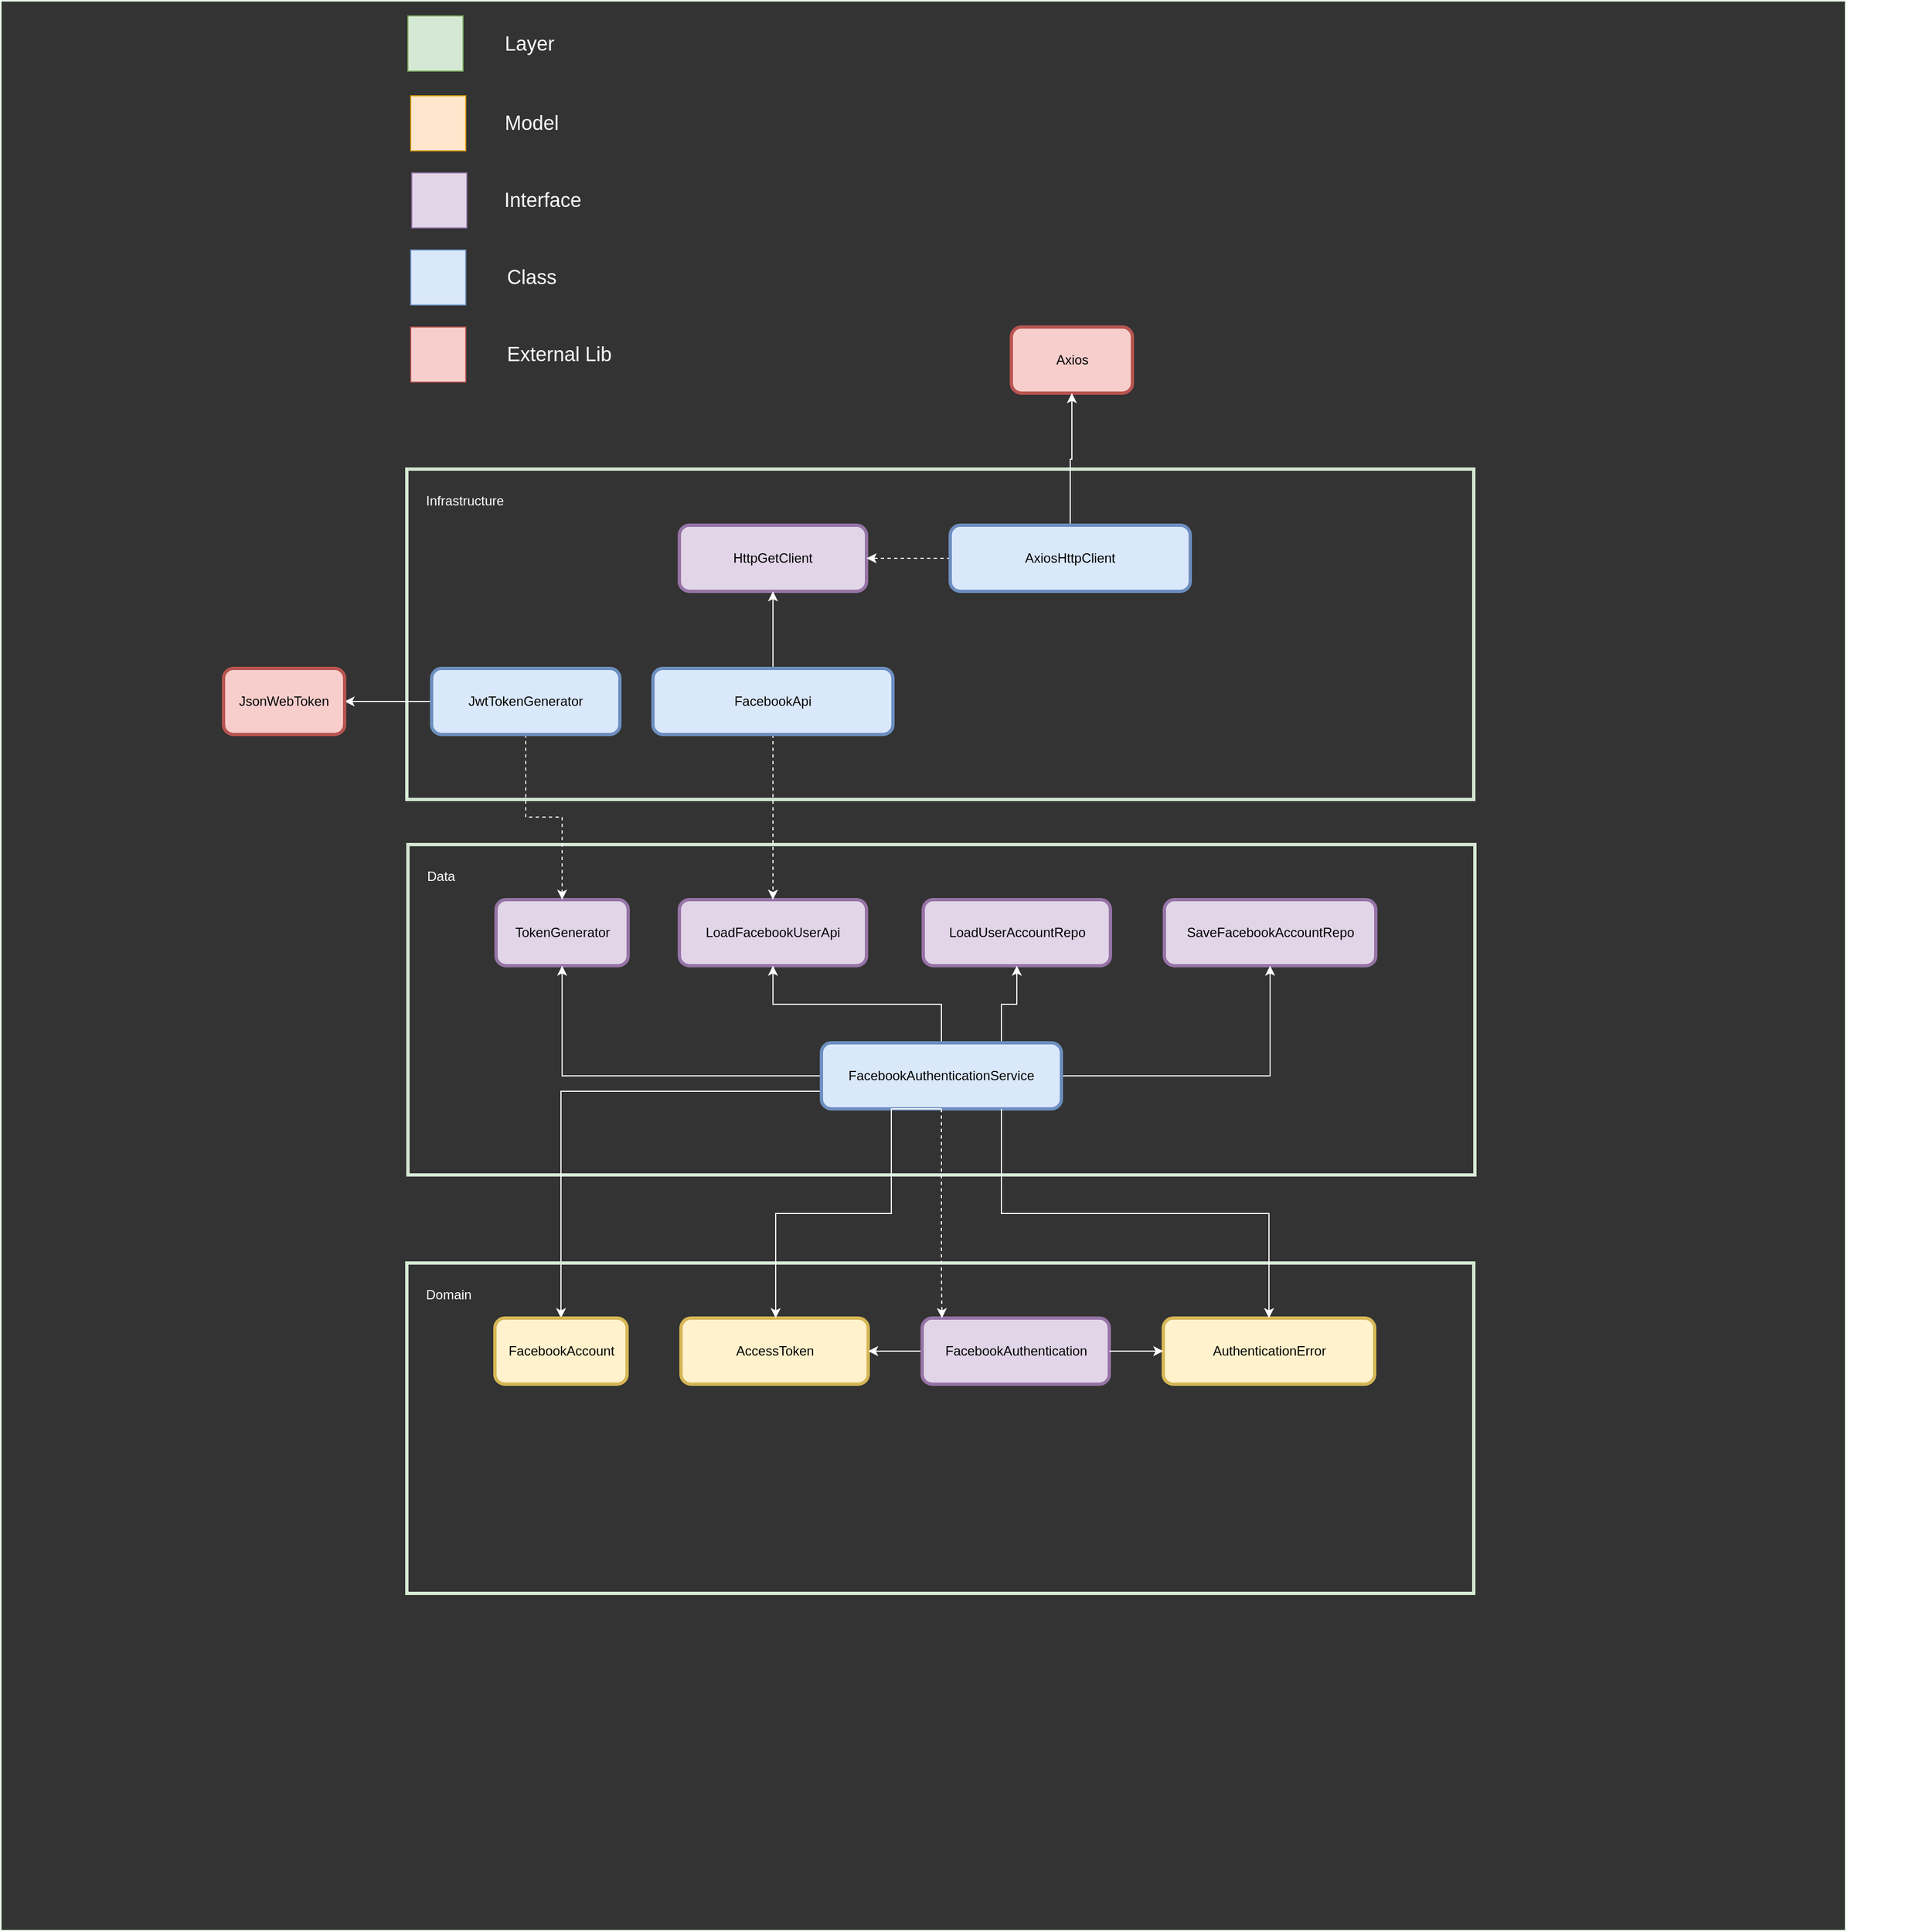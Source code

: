 <mxfile version="12.2.4" pages="1"><diagram id="4_TEXjyPFrQmfwc6tynp" name="Page-1"><mxGraphModel dx="1538" dy="1540" grid="1" gridSize="10" guides="1" tooltips="1" connect="1" arrows="1" fold="1" page="1" pageScale="1" pageWidth="850" pageHeight="1100" math="0" shadow="0"><root><mxCell id="0"/><mxCell id="1" parent="0"/><mxCell id="48" value="" style="rounded=0;whiteSpace=wrap;html=1;strokeColor=#D5E8D4;fillColor=#333333;align=center;" parent="1" vertex="1"><mxGeometry x="-682" y="-976" width="1675" height="1752" as="geometry"/></mxCell><mxCell id="19" value="" style="group" parent="1" vertex="1" connectable="0"><mxGeometry x="-312.5" y="-962.5" width="1365" height="1505.5" as="geometry"/></mxCell><mxCell id="2" value="" style="whiteSpace=wrap;html=1;aspect=fixed;fillColor=#d5e8d4;strokeColor=#82b366;" parent="19" vertex="1"><mxGeometry width="50" height="50" as="geometry"/></mxCell><mxCell id="3" value="&lt;font style=&quot;font-size: 18px&quot;&gt;Layer&lt;/font&gt;" style="text;html=1;strokeColor=none;fillColor=none;align=center;verticalAlign=middle;whiteSpace=wrap;rounded=0;fontColor=#FFFFFF;" parent="19" vertex="1"><mxGeometry x="80" y="5" width="60" height="40" as="geometry"/></mxCell><mxCell id="89" value="Axios" style="rounded=1;whiteSpace=wrap;html=1;align=center;strokeWidth=3;strokeColor=#b85450;fillColor=#f8cecc;" parent="19" vertex="1"><mxGeometry x="548" y="282.5" width="110" height="60" as="geometry"/></mxCell><mxCell id="20" value="" style="group" parent="1" vertex="1" connectable="0"><mxGeometry x="-310" y="-890" width="140" height="50" as="geometry"/></mxCell><mxCell id="21" value="" style="whiteSpace=wrap;html=1;aspect=fixed;fillColor=#ffe6cc;strokeColor=#d79b00;" parent="20" vertex="1"><mxGeometry width="50" height="50" as="geometry"/></mxCell><mxCell id="22" value="&lt;font style=&quot;font-size: 18px&quot;&gt;Model&lt;/font&gt;" style="text;html=1;strokeColor=none;fillColor=none;align=center;verticalAlign=middle;whiteSpace=wrap;rounded=0;fontColor=#FFFFFF;" parent="20" vertex="1"><mxGeometry x="80" y="5" width="60" height="40" as="geometry"/></mxCell><mxCell id="23" value="" style="group" parent="1" vertex="1" connectable="0"><mxGeometry x="-309" y="-820" width="140" height="50" as="geometry"/></mxCell><mxCell id="24" value="" style="whiteSpace=wrap;html=1;aspect=fixed;fillColor=#e1d5e7;strokeColor=#9673a6;" parent="23" vertex="1"><mxGeometry width="50" height="50" as="geometry"/></mxCell><mxCell id="25" value="&lt;font style=&quot;font-size: 18px&quot;&gt;Interface&lt;/font&gt;" style="text;html=1;strokeColor=none;fillColor=none;align=center;verticalAlign=middle;whiteSpace=wrap;rounded=0;fontColor=#FFFFFF;" parent="23" vertex="1"><mxGeometry x="89" y="5" width="60" height="40" as="geometry"/></mxCell><mxCell id="30" value="" style="group" parent="1" vertex="1" connectable="0"><mxGeometry x="-310" y="-750" width="140" height="50" as="geometry"/></mxCell><mxCell id="31" value="" style="whiteSpace=wrap;html=1;aspect=fixed;fillColor=#dae8fc;strokeColor=#6c8ebf;" parent="30" vertex="1"><mxGeometry width="50" height="50" as="geometry"/></mxCell><mxCell id="32" value="&lt;font style=&quot;font-size: 18px&quot;&gt;Class&lt;/font&gt;" style="text;html=1;strokeColor=none;fillColor=none;align=center;verticalAlign=middle;whiteSpace=wrap;rounded=0;fontColor=#FFFFFF;" parent="30" vertex="1"><mxGeometry x="80" y="5" width="60" height="40" as="geometry"/></mxCell><mxCell id="33" value="" style="group" parent="1" vertex="1" connectable="0"><mxGeometry x="-310" y="-680" width="190" height="50" as="geometry"/></mxCell><mxCell id="34" value="" style="whiteSpace=wrap;html=1;aspect=fixed;fillColor=#f8cecc;strokeColor=#b85450;" parent="33" vertex="1"><mxGeometry width="50" height="50" as="geometry"/></mxCell><mxCell id="35" value="&lt;font style=&quot;font-size: 18px&quot;&gt;External Lib&lt;/font&gt;" style="text;html=1;strokeColor=none;fillColor=none;align=center;verticalAlign=middle;whiteSpace=wrap;rounded=0;fontColor=#FFFFFF;" parent="33" vertex="1"><mxGeometry x="80" y="5" width="110" height="40" as="geometry"/></mxCell><mxCell id="36" value="&lt;font color=&quot;#ffffff&quot;&gt;Data&lt;/font&gt;" style="rounded=0;whiteSpace=wrap;html=1;verticalAlign=top;align=left;spacingLeft=15;spacingTop=15;strokeColor=#D5E8D4;fillColor=none;strokeWidth=3;" parent="1" vertex="1"><mxGeometry x="-312.5" y="-210" width="969" height="300" as="geometry"/></mxCell><mxCell id="38" value="TokenGenerator" style="rounded=1;whiteSpace=wrap;html=1;align=center;labelBorderColor=none;strokeColor=#9673a6;labelBackgroundColor=none;fillColor=#e1d5e7;strokeWidth=3;" parent="1" vertex="1"><mxGeometry x="-232.5" y="-160" width="120" height="60" as="geometry"/></mxCell><mxCell id="39" value="LoadFacebookUserApi" style="rounded=1;whiteSpace=wrap;html=1;align=center;labelBorderColor=none;strokeColor=#9673a6;fillColor=#e1d5e7;strokeWidth=3;" parent="1" vertex="1"><mxGeometry x="-66" y="-160" width="170" height="60" as="geometry"/></mxCell><mxCell id="40" value="LoadUserAccountRepo" style="rounded=1;whiteSpace=wrap;html=1;align=center;labelBorderColor=none;strokeColor=#9673a6;fillColor=#e1d5e7;strokeWidth=3;" parent="1" vertex="1"><mxGeometry x="155.5" y="-160" width="170" height="60" as="geometry"/></mxCell><mxCell id="41" value="SaveFacebookAccountRepo" style="rounded=1;whiteSpace=wrap;html=1;align=center;labelBorderColor=none;strokeColor=#9673a6;fillColor=#e1d5e7;strokeWidth=3;" parent="1" vertex="1"><mxGeometry x="374.5" y="-160" width="192" height="60" as="geometry"/></mxCell><mxCell id="43" style="edgeStyle=orthogonalEdgeStyle;rounded=0;orthogonalLoop=1;jettySize=auto;html=1;exitX=0.5;exitY=0;exitDx=0;exitDy=0;entryX=0.5;entryY=1;entryDx=0;entryDy=0;strokeColor=#FFFFFF;" parent="1" source="42" target="39" edge="1"><mxGeometry relative="1" as="geometry"/></mxCell><mxCell id="44" style="edgeStyle=orthogonalEdgeStyle;rounded=0;orthogonalLoop=1;jettySize=auto;html=1;exitX=0;exitY=0.5;exitDx=0;exitDy=0;entryX=0.5;entryY=1;entryDx=0;entryDy=0;strokeColor=#FFFFFF;" parent="1" source="42" target="38" edge="1"><mxGeometry relative="1" as="geometry"/></mxCell><mxCell id="45" style="edgeStyle=orthogonalEdgeStyle;rounded=0;orthogonalLoop=1;jettySize=auto;html=1;exitX=0.75;exitY=0;exitDx=0;exitDy=0;entryX=0.5;entryY=1;entryDx=0;entryDy=0;strokeColor=#FFFFFF;" parent="1" source="42" target="40" edge="1"><mxGeometry relative="1" as="geometry"/></mxCell><mxCell id="46" style="edgeStyle=orthogonalEdgeStyle;rounded=0;orthogonalLoop=1;jettySize=auto;html=1;exitX=1;exitY=0.5;exitDx=0;exitDy=0;entryX=0.5;entryY=1;entryDx=0;entryDy=0;strokeColor=#FFFFFF;" parent="1" source="42" target="41" edge="1"><mxGeometry relative="1" as="geometry"/></mxCell><mxCell id="75" style="edgeStyle=orthogonalEdgeStyle;rounded=0;orthogonalLoop=1;jettySize=auto;html=1;strokeColor=#FFFFFF;fontColor=#FFFFFF;" parent="1" target="62" edge="1"><mxGeometry relative="1" as="geometry"><mxPoint x="62.5" y="14" as="sourcePoint"/><Array as="points"><mxPoint x="-173.5" y="14"/></Array></mxGeometry></mxCell><mxCell id="42" value="FacebookAuthenticationService" style="rounded=1;whiteSpace=wrap;html=1;align=center;strokeWidth=3;strokeColor=#6c8ebf;fillColor=#dae8fc;" parent="1" vertex="1"><mxGeometry x="63" y="-30" width="218" height="60" as="geometry"/></mxCell><mxCell id="61" value="&lt;font color=&quot;#ffffff&quot;&gt;Domain&lt;/font&gt;" style="rounded=0;whiteSpace=wrap;html=1;verticalAlign=top;align=left;spacingLeft=15;spacingTop=15;strokeColor=#D5E8D4;fillColor=none;strokeWidth=3;" parent="1" vertex="1"><mxGeometry x="-313.5" y="170" width="969" height="300" as="geometry"/></mxCell><mxCell id="62" value="FacebookAccount" style="rounded=1;whiteSpace=wrap;html=1;align=center;labelBorderColor=none;strokeColor=#d6b656;labelBackgroundColor=none;fillColor=#fff2cc;strokeWidth=3;" parent="1" vertex="1"><mxGeometry x="-233.5" y="220" width="120" height="60" as="geometry"/></mxCell><mxCell id="63" value="AccessToken" style="rounded=1;whiteSpace=wrap;html=1;align=center;labelBorderColor=none;strokeColor=#d6b656;fillColor=#fff2cc;strokeWidth=3;" parent="1" vertex="1"><mxGeometry x="-64.5" y="220" width="170" height="60" as="geometry"/></mxCell><mxCell id="74" style="edgeStyle=orthogonalEdgeStyle;rounded=0;orthogonalLoop=1;jettySize=auto;html=1;exitX=0.5;exitY=1;exitDx=0;exitDy=0;strokeColor=#FFFFFF;fontColor=#FFFFFF;" parent="1" source="42" target="63" edge="1"><mxGeometry relative="1" as="geometry"><Array as="points"><mxPoint x="126.5" y="30"/><mxPoint x="126.5" y="125"/><mxPoint x="21.5" y="125"/></Array></mxGeometry></mxCell><mxCell id="71" style="edgeStyle=orthogonalEdgeStyle;rounded=0;orthogonalLoop=1;jettySize=auto;html=1;exitX=0;exitY=0.5;exitDx=0;exitDy=0;entryX=1;entryY=0.5;entryDx=0;entryDy=0;strokeColor=#FFFFFF;fontColor=#FFFFFF;" parent="1" source="64" target="63" edge="1"><mxGeometry relative="1" as="geometry"/></mxCell><mxCell id="64" value="FacebookAuthentication" style="rounded=1;whiteSpace=wrap;html=1;align=center;labelBorderColor=none;strokeColor=#9673a6;fillColor=#e1d5e7;strokeWidth=3;" parent="1" vertex="1"><mxGeometry x="154.5" y="220" width="170" height="60" as="geometry"/></mxCell><mxCell id="76" style="edgeStyle=orthogonalEdgeStyle;rounded=0;orthogonalLoop=1;jettySize=auto;html=1;strokeColor=#FFFFFF;fontColor=#FFFFFF;dashed=1;" parent="1" source="42" target="64" edge="1"><mxGeometry relative="1" as="geometry"><Array as="points"><mxPoint x="172.5" y="180"/><mxPoint x="172.5" y="180"/></Array></mxGeometry></mxCell><mxCell id="65" value="AuthenticationError" style="rounded=1;whiteSpace=wrap;html=1;align=center;labelBorderColor=none;strokeColor=#d6b656;fillColor=#fff2cc;strokeWidth=3;" parent="1" vertex="1"><mxGeometry x="373.5" y="220" width="192" height="60" as="geometry"/></mxCell><mxCell id="73" style="edgeStyle=orthogonalEdgeStyle;rounded=0;orthogonalLoop=1;jettySize=auto;html=1;strokeColor=#FFFFFF;fontColor=#FFFFFF;exitX=0.75;exitY=1;exitDx=0;exitDy=0;" parent="1" source="42" target="65" edge="1"><mxGeometry relative="1" as="geometry"/></mxCell><mxCell id="72" style="edgeStyle=orthogonalEdgeStyle;rounded=0;orthogonalLoop=1;jettySize=auto;html=1;exitX=1;exitY=0.5;exitDx=0;exitDy=0;entryX=0;entryY=0.5;entryDx=0;entryDy=0;strokeColor=#FFFFFF;fontColor=#FFFFFF;" parent="1" source="64" target="65" edge="1"><mxGeometry relative="1" as="geometry"/></mxCell><mxCell id="77" value="&lt;font color=&quot;#ffffff&quot;&gt;Infrastructure&lt;/font&gt;" style="rounded=0;whiteSpace=wrap;html=1;verticalAlign=top;align=left;spacingLeft=15;spacingTop=15;strokeColor=#D5E8D4;fillColor=none;strokeWidth=3;" parent="1" vertex="1"><mxGeometry x="-313.5" y="-551" width="969" height="300" as="geometry"/></mxCell><mxCell id="79" value="HttpGetClient" style="rounded=1;whiteSpace=wrap;html=1;align=center;labelBorderColor=none;strokeColor=#9673a6;fillColor=#e1d5e7;strokeWidth=3;" parent="1" vertex="1"><mxGeometry x="-66" y="-500" width="170" height="60" as="geometry"/></mxCell><mxCell id="82" style="edgeStyle=orthogonalEdgeStyle;rounded=0;orthogonalLoop=1;jettySize=auto;html=1;exitX=0.5;exitY=0;exitDx=0;exitDy=0;entryX=0.5;entryY=1;entryDx=0;entryDy=0;strokeColor=#FFFFFF;" parent="1" source="86" target="79" edge="1"><mxGeometry relative="1" as="geometry"/></mxCell><mxCell id="87" style="edgeStyle=orthogonalEdgeStyle;rounded=0;orthogonalLoop=1;jettySize=auto;html=1;strokeColor=#FFFFFF;dashed=1;" parent="1" source="86" target="39" edge="1"><mxGeometry relative="1" as="geometry"/></mxCell><mxCell id="86" value="FacebookApi" style="rounded=1;whiteSpace=wrap;html=1;align=center;strokeWidth=3;strokeColor=#6c8ebf;fillColor=#dae8fc;" parent="1" vertex="1"><mxGeometry x="-90" y="-370" width="218" height="60" as="geometry"/></mxCell><mxCell id="91" style="edgeStyle=orthogonalEdgeStyle;rounded=0;orthogonalLoop=1;jettySize=auto;html=1;entryX=0.5;entryY=1;entryDx=0;entryDy=0;strokeColor=#FFFFFF;" parent="1" source="88" target="89" edge="1"><mxGeometry relative="1" as="geometry"/></mxCell><mxCell id="93" style="edgeStyle=orthogonalEdgeStyle;rounded=0;orthogonalLoop=1;jettySize=auto;html=1;strokeColor=#FFFFFF;dashed=1;" parent="1" source="88" target="79" edge="1"><mxGeometry relative="1" as="geometry"/></mxCell><mxCell id="88" value="AxiosHttpClient" style="rounded=1;whiteSpace=wrap;html=1;align=center;strokeWidth=3;strokeColor=#6c8ebf;fillColor=#dae8fc;" parent="1" vertex="1"><mxGeometry x="180" y="-500" width="218" height="60" as="geometry"/></mxCell><mxCell id="95" style="edgeStyle=orthogonalEdgeStyle;rounded=0;orthogonalLoop=1;jettySize=auto;html=1;dashed=1;strokeColor=#FFFFFF;" parent="1" source="94" target="38" edge="1"><mxGeometry relative="1" as="geometry"/></mxCell><mxCell id="97" style="edgeStyle=orthogonalEdgeStyle;rounded=0;orthogonalLoop=1;jettySize=auto;html=1;strokeColor=#FFFFFF;" parent="1" source="94" target="96" edge="1"><mxGeometry relative="1" as="geometry"/></mxCell><mxCell id="94" value="JwtTokenGenerator" style="rounded=1;whiteSpace=wrap;html=1;align=center;strokeWidth=3;strokeColor=#6c8ebf;fillColor=#dae8fc;" parent="1" vertex="1"><mxGeometry x="-291" y="-370" width="171" height="60" as="geometry"/></mxCell><mxCell id="96" value="JsonWebToken" style="rounded=1;whiteSpace=wrap;html=1;align=center;strokeWidth=3;strokeColor=#b85450;fillColor=#f8cecc;" parent="1" vertex="1"><mxGeometry x="-480" y="-370" width="110" height="60" as="geometry"/></mxCell></root></mxGraphModel></diagram></mxfile>
